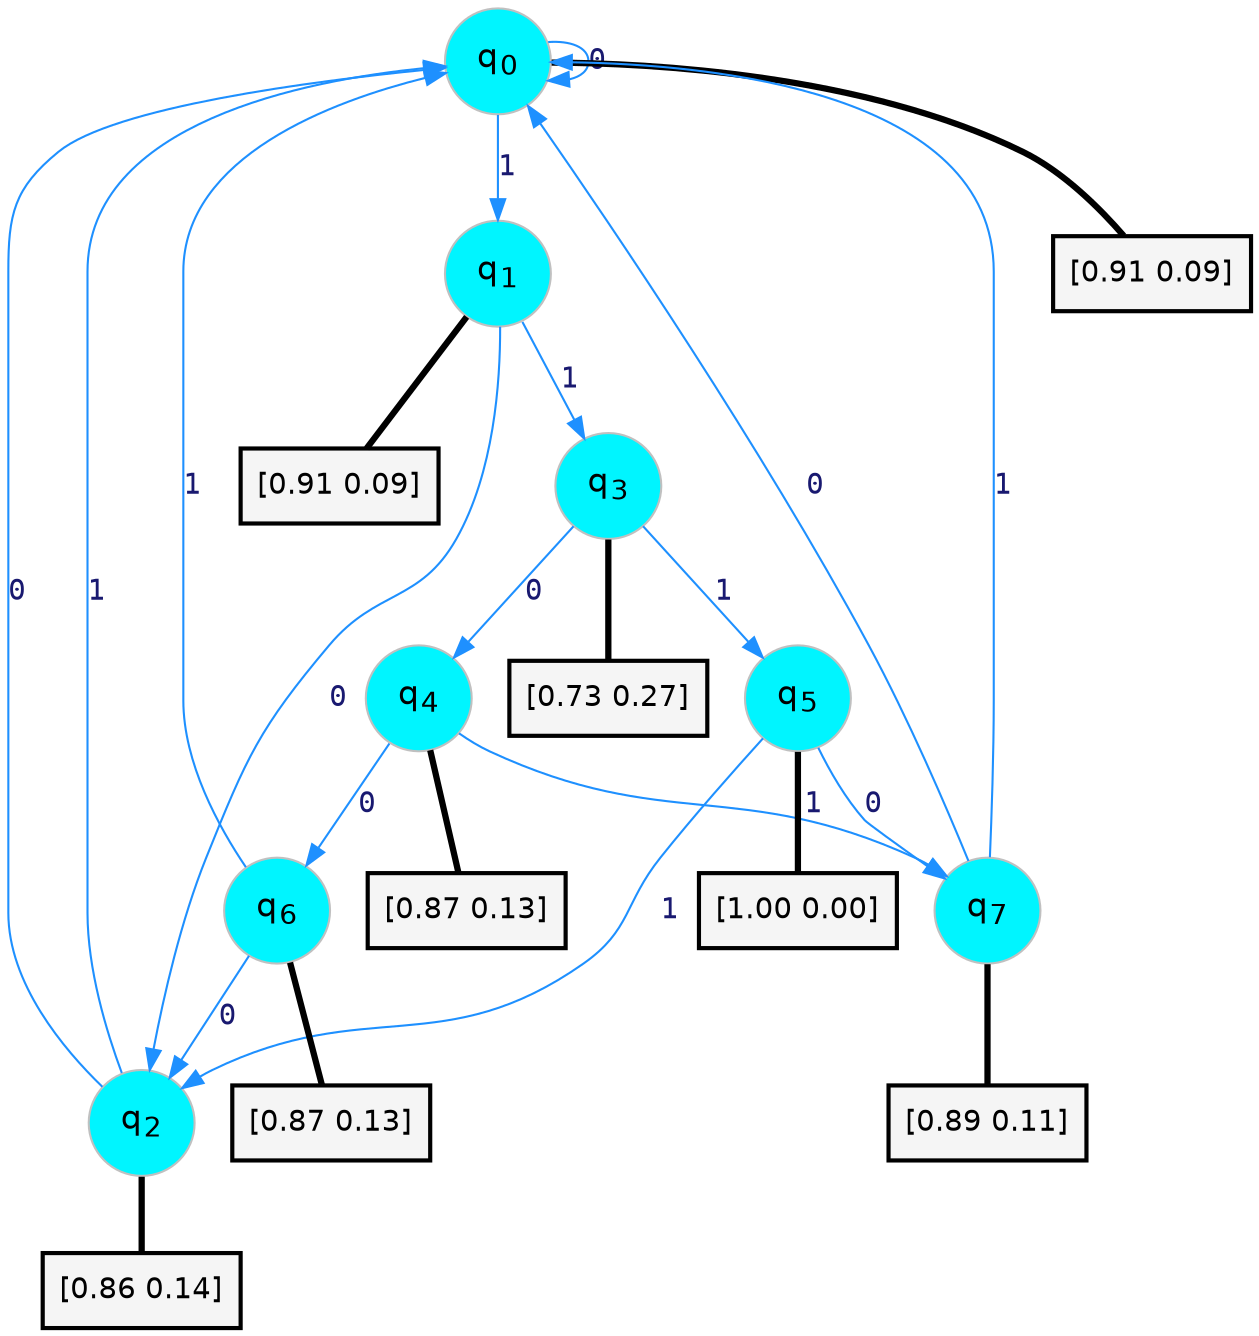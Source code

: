 digraph G {
graph [
bgcolor=transparent, dpi=300, rankdir=TD, size="40,25"];
node [
color=gray, fillcolor=turquoise1, fontcolor=black, fontname=Helvetica, fontsize=16, fontweight=bold, shape=circle, style=filled];
edge [
arrowsize=1, color=dodgerblue1, fontcolor=midnightblue, fontname=courier, fontweight=bold, penwidth=1, style=solid, weight=20];
0[label=<q<SUB>0</SUB>>];
1[label=<q<SUB>1</SUB>>];
2[label=<q<SUB>2</SUB>>];
3[label=<q<SUB>3</SUB>>];
4[label=<q<SUB>4</SUB>>];
5[label=<q<SUB>5</SUB>>];
6[label=<q<SUB>6</SUB>>];
7[label=<q<SUB>7</SUB>>];
8[label="[0.91 0.09]", shape=box,fontcolor=black, fontname=Helvetica, fontsize=14, penwidth=2, fillcolor=whitesmoke,color=black];
9[label="[0.91 0.09]", shape=box,fontcolor=black, fontname=Helvetica, fontsize=14, penwidth=2, fillcolor=whitesmoke,color=black];
10[label="[0.86 0.14]", shape=box,fontcolor=black, fontname=Helvetica, fontsize=14, penwidth=2, fillcolor=whitesmoke,color=black];
11[label="[0.73 0.27]", shape=box,fontcolor=black, fontname=Helvetica, fontsize=14, penwidth=2, fillcolor=whitesmoke,color=black];
12[label="[0.87 0.13]", shape=box,fontcolor=black, fontname=Helvetica, fontsize=14, penwidth=2, fillcolor=whitesmoke,color=black];
13[label="[1.00 0.00]", shape=box,fontcolor=black, fontname=Helvetica, fontsize=14, penwidth=2, fillcolor=whitesmoke,color=black];
14[label="[0.87 0.13]", shape=box,fontcolor=black, fontname=Helvetica, fontsize=14, penwidth=2, fillcolor=whitesmoke,color=black];
15[label="[0.89 0.11]", shape=box,fontcolor=black, fontname=Helvetica, fontsize=14, penwidth=2, fillcolor=whitesmoke,color=black];
0->0 [label=0];
0->1 [label=1];
0->8 [arrowhead=none, penwidth=3,color=black];
1->2 [label=0];
1->3 [label=1];
1->9 [arrowhead=none, penwidth=3,color=black];
2->0 [label=0];
2->0 [label=1];
2->10 [arrowhead=none, penwidth=3,color=black];
3->4 [label=0];
3->5 [label=1];
3->11 [arrowhead=none, penwidth=3,color=black];
4->6 [label=0];
4->7 [label=1];
4->12 [arrowhead=none, penwidth=3,color=black];
5->7 [label=0];
5->2 [label=1];
5->13 [arrowhead=none, penwidth=3,color=black];
6->2 [label=0];
6->0 [label=1];
6->14 [arrowhead=none, penwidth=3,color=black];
7->0 [label=0];
7->0 [label=1];
7->15 [arrowhead=none, penwidth=3,color=black];
}

